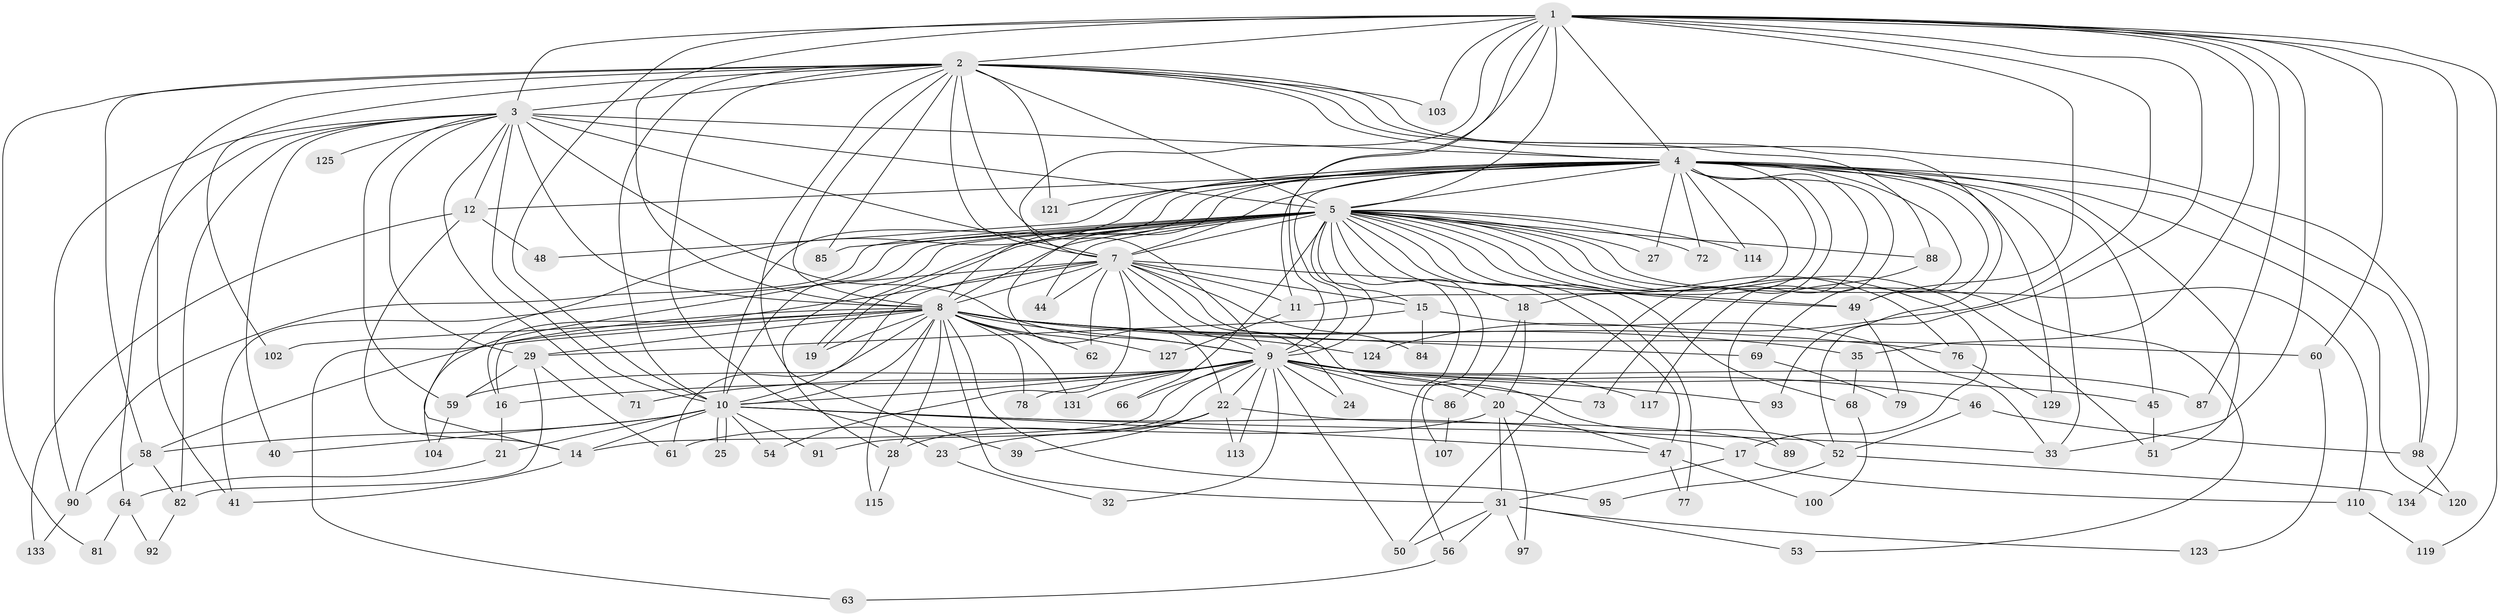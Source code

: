 // Generated by graph-tools (version 1.1) at 2025/51/02/27/25 19:51:46]
// undirected, 98 vertices, 235 edges
graph export_dot {
graph [start="1"]
  node [color=gray90,style=filled];
  1 [super="+42"];
  2 [super="+37"];
  3 [super="+101"];
  4 [super="+94"];
  5 [super="+6"];
  7 [super="+43"];
  8 [super="+26"];
  9 [super="+13"];
  10 [super="+57"];
  11 [super="+30"];
  12 [super="+34"];
  14 [super="+74"];
  15 [super="+67"];
  16 [super="+132"];
  17 [super="+105"];
  18 [super="+109"];
  19 [super="+36"];
  20;
  21;
  22 [super="+130"];
  23;
  24;
  25;
  27;
  28 [super="+55"];
  29 [super="+80"];
  31 [super="+83"];
  32;
  33 [super="+38"];
  35 [super="+99"];
  39;
  40;
  41 [super="+128"];
  44;
  45;
  46;
  47 [super="+65"];
  48;
  49 [super="+122"];
  50 [super="+112"];
  51 [super="+96"];
  52 [super="+75"];
  53;
  54;
  56;
  58 [super="+116"];
  59 [super="+70"];
  60;
  61 [super="+118"];
  62;
  63;
  64 [super="+126"];
  66;
  68;
  69;
  71;
  72;
  73;
  76;
  77;
  78;
  79;
  81;
  82 [super="+111"];
  84;
  85;
  86;
  87;
  88;
  89;
  90 [super="+108"];
  91;
  92;
  93;
  95;
  97;
  98 [super="+106"];
  100;
  102;
  103;
  104;
  107;
  110;
  113;
  114;
  115;
  117;
  119;
  120;
  121;
  123;
  124;
  125;
  127;
  129;
  131;
  133;
  134;
  1 -- 2;
  1 -- 3;
  1 -- 4;
  1 -- 5 [weight=3];
  1 -- 7;
  1 -- 8;
  1 -- 9;
  1 -- 10;
  1 -- 11;
  1 -- 33;
  1 -- 35;
  1 -- 49;
  1 -- 52;
  1 -- 60;
  1 -- 87;
  1 -- 119;
  1 -- 124;
  1 -- 134;
  1 -- 103;
  2 -- 3 [weight=2];
  2 -- 4;
  2 -- 5 [weight=3];
  2 -- 7;
  2 -- 8;
  2 -- 9;
  2 -- 10;
  2 -- 23;
  2 -- 39;
  2 -- 41;
  2 -- 58;
  2 -- 81;
  2 -- 85;
  2 -- 88;
  2 -- 93;
  2 -- 102;
  2 -- 103;
  2 -- 121;
  2 -- 98;
  3 -- 4;
  3 -- 5 [weight=2];
  3 -- 7;
  3 -- 8 [weight=2];
  3 -- 9 [weight=2];
  3 -- 10;
  3 -- 12;
  3 -- 40;
  3 -- 59;
  3 -- 64;
  3 -- 71;
  3 -- 82;
  3 -- 90;
  3 -- 125 [weight=2];
  3 -- 29;
  4 -- 5 [weight=2];
  4 -- 7;
  4 -- 8;
  4 -- 9;
  4 -- 10;
  4 -- 12;
  4 -- 18;
  4 -- 22;
  4 -- 27;
  4 -- 45;
  4 -- 48;
  4 -- 50;
  4 -- 51;
  4 -- 69;
  4 -- 72;
  4 -- 73;
  4 -- 98;
  4 -- 114;
  4 -- 117;
  4 -- 120;
  4 -- 121;
  4 -- 129;
  4 -- 33;
  4 -- 49;
  4 -- 14;
  4 -- 11;
  5 -- 7 [weight=2];
  5 -- 8 [weight=2];
  5 -- 9 [weight=2];
  5 -- 10 [weight=2];
  5 -- 15;
  5 -- 17 [weight=2];
  5 -- 19;
  5 -- 19;
  5 -- 44;
  5 -- 47;
  5 -- 51;
  5 -- 56;
  5 -- 77;
  5 -- 104;
  5 -- 66;
  5 -- 68;
  5 -- 72;
  5 -- 76;
  5 -- 18;
  5 -- 85;
  5 -- 88;
  5 -- 27;
  5 -- 28;
  5 -- 107;
  5 -- 110;
  5 -- 114;
  5 -- 53;
  5 -- 90;
  5 -- 49;
  7 -- 8;
  7 -- 9;
  7 -- 10;
  7 -- 11;
  7 -- 15;
  7 -- 16 [weight=2];
  7 -- 24;
  7 -- 44;
  7 -- 49;
  7 -- 54;
  7 -- 62;
  7 -- 84;
  7 -- 52;
  7 -- 41;
  8 -- 9;
  8 -- 10;
  8 -- 29;
  8 -- 31;
  8 -- 35 [weight=2];
  8 -- 60;
  8 -- 61;
  8 -- 62;
  8 -- 63;
  8 -- 69;
  8 -- 76;
  8 -- 78;
  8 -- 95;
  8 -- 115;
  8 -- 124;
  8 -- 127;
  8 -- 131;
  8 -- 102;
  8 -- 28;
  8 -- 19;
  8 -- 16;
  8 -- 58;
  9 -- 10 [weight=2];
  9 -- 14;
  9 -- 16;
  9 -- 20;
  9 -- 22;
  9 -- 32;
  9 -- 45;
  9 -- 46 [weight=2];
  9 -- 59;
  9 -- 66;
  9 -- 71;
  9 -- 73;
  9 -- 78;
  9 -- 86;
  9 -- 91;
  9 -- 93;
  9 -- 113;
  9 -- 131;
  9 -- 117;
  9 -- 87;
  9 -- 24;
  9 -- 50;
  10 -- 14;
  10 -- 21;
  10 -- 25;
  10 -- 25;
  10 -- 33;
  10 -- 40;
  10 -- 47;
  10 -- 54;
  10 -- 58;
  10 -- 91;
  10 -- 17;
  11 -- 127;
  12 -- 48;
  12 -- 133;
  12 -- 14;
  14 -- 41;
  15 -- 29;
  15 -- 84;
  15 -- 33;
  16 -- 21;
  17 -- 31;
  17 -- 110;
  18 -- 20;
  18 -- 86;
  20 -- 97;
  20 -- 31;
  20 -- 61;
  20 -- 47;
  21 -- 64;
  22 -- 23;
  22 -- 39;
  22 -- 89;
  22 -- 113;
  22 -- 28;
  23 -- 32;
  28 -- 115;
  29 -- 61;
  29 -- 82;
  29 -- 59;
  31 -- 50;
  31 -- 53;
  31 -- 56;
  31 -- 97;
  31 -- 123;
  35 -- 68;
  45 -- 51;
  46 -- 52;
  46 -- 98;
  47 -- 77;
  47 -- 100;
  49 -- 79;
  52 -- 95;
  52 -- 134;
  56 -- 63;
  58 -- 90;
  58 -- 82;
  59 -- 104;
  60 -- 123;
  64 -- 81;
  64 -- 92;
  68 -- 100;
  69 -- 79;
  76 -- 129;
  82 -- 92;
  86 -- 107;
  88 -- 89;
  90 -- 133;
  98 -- 120;
  110 -- 119;
}
